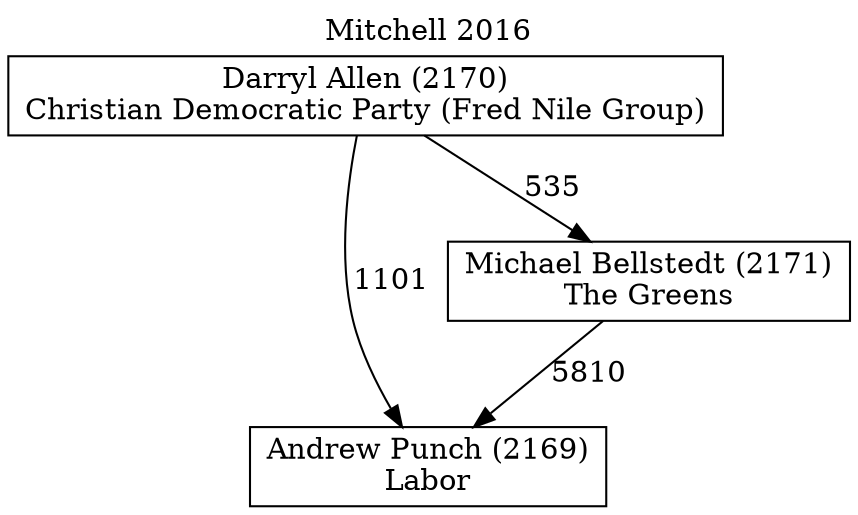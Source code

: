 // House preference flow
digraph "Andrew Punch (2169)_Mitchell_2016" {
	graph [label="Mitchell 2016" labelloc=t mclimit=10]
	node [shape=box]
	"Andrew Punch (2169)" [label="Andrew Punch (2169)
Labor"]
	"Michael Bellstedt (2171)" [label="Michael Bellstedt (2171)
The Greens"]
	"Darryl Allen (2170)" [label="Darryl Allen (2170)
Christian Democratic Party (Fred Nile Group)"]
	"Michael Bellstedt (2171)" -> "Andrew Punch (2169)" [label=5810]
	"Darryl Allen (2170)" -> "Michael Bellstedt (2171)" [label=535]
	"Darryl Allen (2170)" -> "Andrew Punch (2169)" [label=1101]
}
